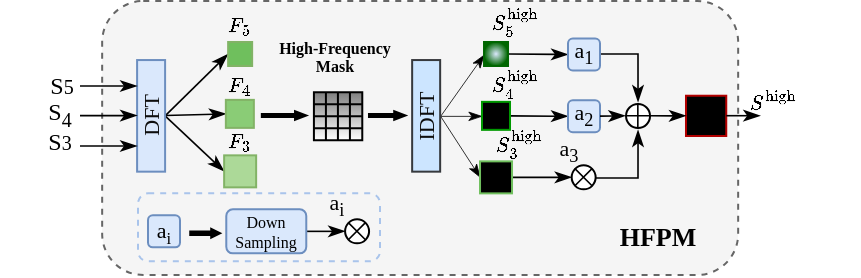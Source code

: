 <mxfile version="26.0.16">
  <diagram name="第 1 页" id="zfJffEkudMMNJTo0xPQi">
    <mxGraphModel dx="424" dy="280" grid="1" gridSize="10" guides="1" tooltips="1" connect="1" arrows="1" fold="1" page="1" pageScale="1" pageWidth="827" pageHeight="1169" math="1" shadow="0">
      <root>
        <mxCell id="0" />
        <mxCell id="1" parent="0" />
        <mxCell id="TtvNfw4dSMdTk0U6D3_O-1" value="" style="rounded=1;whiteSpace=wrap;html=1;dashed=1;fontFamily=Times New Roman;fillColor=#f5f5f5;strokeColor=#666666;fontColor=#333333;" parent="1" vertex="1">
          <mxGeometry x="372.08" y="90.5" width="318" height="137" as="geometry" />
        </mxCell>
        <mxCell id="TtvNfw4dSMdTk0U6D3_O-51" value="$$F_5$$" style="text;html=1;align=center;verticalAlign=middle;whiteSpace=wrap;rounded=0;fontFamily=Times New Roman;fontSize=10;" parent="1" vertex="1">
          <mxGeometry x="422" y="99" width="38.14" height="8" as="geometry" />
        </mxCell>
        <mxCell id="TtvNfw4dSMdTk0U6D3_O-52" value="$$F_4$$" style="text;html=1;align=center;verticalAlign=middle;whiteSpace=wrap;rounded=0;fontFamily=Times New Roman;fontSize=10;" parent="1" vertex="1">
          <mxGeometry x="416" y="124" width="50.14" height="18" as="geometry" />
        </mxCell>
        <mxCell id="TtvNfw4dSMdTk0U6D3_O-53" value="$$F_3$$" style="text;html=1;align=center;verticalAlign=middle;whiteSpace=wrap;rounded=0;fontFamily=Times New Roman;fontSize=10;" parent="1" vertex="1">
          <mxGeometry x="421.14" y="156" width="39.86" height="10" as="geometry" />
        </mxCell>
        <mxCell id="TtvNfw4dSMdTk0U6D3_O-58" style="edgeStyle=none;shape=connector;rounded=0;orthogonalLoop=1;jettySize=auto;html=1;entryX=0;entryY=0.5;entryDx=0;entryDy=0;strokeColor=default;strokeWidth=0.8;align=center;verticalAlign=middle;fontFamily=Times New Roman;fontSize=11;fontColor=default;labelBackgroundColor=default;endArrow=classicThin;endFill=1;exitX=1;exitY=0.5;exitDx=0;exitDy=0;" parent="1" source="TtvNfw4dSMdTk0U6D3_O-2" target="TtvNfw4dSMdTk0U6D3_O-54" edge="1">
          <mxGeometry relative="1" as="geometry" />
        </mxCell>
        <mxCell id="TtvNfw4dSMdTk0U6D3_O-59" style="edgeStyle=none;shape=connector;rounded=0;orthogonalLoop=1;jettySize=auto;html=1;entryX=0;entryY=0.5;entryDx=0;entryDy=0;strokeColor=default;strokeWidth=0.8;align=center;verticalAlign=middle;fontFamily=Times New Roman;fontSize=11;fontColor=default;labelBackgroundColor=default;endArrow=classicThin;endFill=1;" parent="1" source="TtvNfw4dSMdTk0U6D3_O-2" target="TtvNfw4dSMdTk0U6D3_O-55" edge="1">
          <mxGeometry relative="1" as="geometry" />
        </mxCell>
        <mxCell id="TtvNfw4dSMdTk0U6D3_O-60" style="edgeStyle=none;shape=connector;rounded=0;orthogonalLoop=1;jettySize=auto;html=1;entryX=0;entryY=0.5;entryDx=0;entryDy=0;strokeColor=default;strokeWidth=0.8;align=center;verticalAlign=middle;fontFamily=Times New Roman;fontSize=11;fontColor=default;labelBackgroundColor=default;endArrow=classicThin;endFill=1;exitX=1;exitY=0.5;exitDx=0;exitDy=0;" parent="1" source="TtvNfw4dSMdTk0U6D3_O-2" target="TtvNfw4dSMdTk0U6D3_O-56" edge="1">
          <mxGeometry relative="1" as="geometry" />
        </mxCell>
        <mxCell id="TtvNfw4dSMdTk0U6D3_O-2" value="&lt;p class=&quot;p1&quot; style=&quot;margin: 0px; font-variant-numeric: normal; font-variant-east-asian: normal; font-variant-alternates: normal; font-size-adjust: none; font-kerning: auto; font-optical-sizing: auto; font-feature-settings: normal; font-variation-settings: normal; font-variant-position: normal; font-variant-emoji: normal; font-stretch: normal; line-height: normal; color: rgb(14, 14, 14); text-align: start;&quot;&gt;&lt;font style=&quot;font-size: 11px;&quot;&gt;DFT&lt;/font&gt;&lt;/p&gt;" style="rounded=0;whiteSpace=wrap;html=1;horizontal=0;fillColor=#dae8fc;strokeColor=#6c8ebf;fontFamily=Times New Roman;align=center;verticalAlign=middle;fontSize=12;fontColor=default;" parent="1" vertex="1">
          <mxGeometry x="389.55" y="120.03" width="14" height="55.8" as="geometry" />
        </mxCell>
        <mxCell id="TtvNfw4dSMdTk0U6D3_O-5" value="" style="shape=table;startSize=0;container=1;collapsible=0;childLayout=tableLayout;fontSize=16;gradientColor=#808080;gradientDirection=north;fontFamily=Times New Roman;" parent="1" vertex="1">
          <mxGeometry x="477.96" y="136.17" width="24.18" height="23.99" as="geometry" />
        </mxCell>
        <mxCell id="TtvNfw4dSMdTk0U6D3_O-6" style="shape=tableRow;horizontal=0;startSize=0;swimlaneHead=0;swimlaneBody=0;strokeColor=inherit;top=0;left=0;bottom=0;right=0;collapsible=0;dropTarget=0;fillColor=none;points=[[0,0.5],[1,0.5]];portConstraint=eastwest;fontSize=16;fontFamily=Times New Roman;" parent="TtvNfw4dSMdTk0U6D3_O-5" vertex="1">
          <mxGeometry width="24.18" height="6" as="geometry" />
        </mxCell>
        <mxCell id="TtvNfw4dSMdTk0U6D3_O-7" style="shape=partialRectangle;html=1;whiteSpace=wrap;connectable=0;strokeColor=inherit;overflow=hidden;fillColor=none;top=0;left=0;bottom=0;right=0;pointerEvents=1;fontSize=16;fontFamily=Times New Roman;" parent="TtvNfw4dSMdTk0U6D3_O-6" vertex="1">
          <mxGeometry width="6" height="6" as="geometry">
            <mxRectangle width="6" height="6" as="alternateBounds" />
          </mxGeometry>
        </mxCell>
        <mxCell id="TtvNfw4dSMdTk0U6D3_O-8" style="shape=partialRectangle;html=1;whiteSpace=wrap;connectable=0;strokeColor=inherit;overflow=hidden;fillColor=none;top=0;left=0;bottom=0;right=0;pointerEvents=1;fontSize=16;fontFamily=Times New Roman;" parent="TtvNfw4dSMdTk0U6D3_O-6" vertex="1">
          <mxGeometry x="6" width="6" height="6" as="geometry">
            <mxRectangle width="6" height="6" as="alternateBounds" />
          </mxGeometry>
        </mxCell>
        <mxCell id="TtvNfw4dSMdTk0U6D3_O-9" style="shape=partialRectangle;html=1;whiteSpace=wrap;connectable=0;strokeColor=inherit;overflow=hidden;fillColor=none;top=0;left=0;bottom=0;right=0;pointerEvents=1;fontSize=16;fontFamily=Times New Roman;" parent="TtvNfw4dSMdTk0U6D3_O-6" vertex="1">
          <mxGeometry x="12" width="6" height="6" as="geometry">
            <mxRectangle width="6" height="6" as="alternateBounds" />
          </mxGeometry>
        </mxCell>
        <mxCell id="TtvNfw4dSMdTk0U6D3_O-10" style="shape=partialRectangle;html=1;whiteSpace=wrap;connectable=0;strokeColor=inherit;overflow=hidden;fillColor=none;top=0;left=0;bottom=0;right=0;pointerEvents=1;fontSize=16;fontFamily=Times New Roman;" parent="TtvNfw4dSMdTk0U6D3_O-6" vertex="1">
          <mxGeometry x="18" width="6" height="6" as="geometry">
            <mxRectangle width="6" height="6" as="alternateBounds" />
          </mxGeometry>
        </mxCell>
        <mxCell id="TtvNfw4dSMdTk0U6D3_O-11" value="" style="shape=tableRow;horizontal=0;startSize=0;swimlaneHead=0;swimlaneBody=0;strokeColor=inherit;top=0;left=0;bottom=0;right=0;collapsible=0;dropTarget=0;fillColor=none;points=[[0,0.5],[1,0.5]];portConstraint=eastwest;fontSize=16;fontFamily=Times New Roman;" parent="TtvNfw4dSMdTk0U6D3_O-5" vertex="1">
          <mxGeometry y="6" width="24.18" height="6" as="geometry" />
        </mxCell>
        <mxCell id="TtvNfw4dSMdTk0U6D3_O-12" value="" style="shape=partialRectangle;html=1;whiteSpace=wrap;connectable=0;strokeColor=inherit;overflow=hidden;fillColor=none;top=0;left=0;bottom=0;right=0;pointerEvents=1;fontSize=16;fontFamily=Times New Roman;" parent="TtvNfw4dSMdTk0U6D3_O-11" vertex="1">
          <mxGeometry width="6" height="6" as="geometry">
            <mxRectangle width="6" height="6" as="alternateBounds" />
          </mxGeometry>
        </mxCell>
        <mxCell id="TtvNfw4dSMdTk0U6D3_O-13" value="" style="shape=partialRectangle;html=1;whiteSpace=wrap;connectable=0;strokeColor=inherit;overflow=hidden;fillColor=none;top=0;left=0;bottom=0;right=0;pointerEvents=1;fontSize=16;fontFamily=Times New Roman;" parent="TtvNfw4dSMdTk0U6D3_O-11" vertex="1">
          <mxGeometry x="6" width="6" height="6" as="geometry">
            <mxRectangle width="6" height="6" as="alternateBounds" />
          </mxGeometry>
        </mxCell>
        <mxCell id="TtvNfw4dSMdTk0U6D3_O-14" value="" style="shape=partialRectangle;html=1;whiteSpace=wrap;connectable=0;strokeColor=inherit;overflow=hidden;fillColor=none;top=0;left=0;bottom=0;right=0;pointerEvents=1;fontSize=16;fontFamily=Times New Roman;" parent="TtvNfw4dSMdTk0U6D3_O-11" vertex="1">
          <mxGeometry x="12" width="6" height="6" as="geometry">
            <mxRectangle width="6" height="6" as="alternateBounds" />
          </mxGeometry>
        </mxCell>
        <mxCell id="TtvNfw4dSMdTk0U6D3_O-15" style="shape=partialRectangle;html=1;whiteSpace=wrap;connectable=0;strokeColor=inherit;overflow=hidden;fillColor=none;top=0;left=0;bottom=0;right=0;pointerEvents=1;fontSize=16;fontFamily=Times New Roman;" parent="TtvNfw4dSMdTk0U6D3_O-11" vertex="1">
          <mxGeometry x="18" width="6" height="6" as="geometry">
            <mxRectangle width="6" height="6" as="alternateBounds" />
          </mxGeometry>
        </mxCell>
        <mxCell id="TtvNfw4dSMdTk0U6D3_O-16" value="" style="shape=tableRow;horizontal=0;startSize=0;swimlaneHead=0;swimlaneBody=0;strokeColor=inherit;top=0;left=0;bottom=0;right=0;collapsible=0;dropTarget=0;fillColor=none;points=[[0,0.5],[1,0.5]];portConstraint=eastwest;fontSize=16;fontFamily=Times New Roman;" parent="TtvNfw4dSMdTk0U6D3_O-5" vertex="1">
          <mxGeometry y="12" width="24.18" height="6" as="geometry" />
        </mxCell>
        <mxCell id="TtvNfw4dSMdTk0U6D3_O-17" value="" style="shape=partialRectangle;html=1;whiteSpace=wrap;connectable=0;strokeColor=inherit;overflow=hidden;fillColor=none;top=0;left=0;bottom=0;right=0;pointerEvents=1;fontSize=16;fontFamily=Times New Roman;" parent="TtvNfw4dSMdTk0U6D3_O-16" vertex="1">
          <mxGeometry width="6" height="6" as="geometry">
            <mxRectangle width="6" height="6" as="alternateBounds" />
          </mxGeometry>
        </mxCell>
        <mxCell id="TtvNfw4dSMdTk0U6D3_O-18" value="" style="shape=partialRectangle;html=1;whiteSpace=wrap;connectable=0;strokeColor=inherit;overflow=hidden;fillColor=none;top=0;left=0;bottom=0;right=0;pointerEvents=1;fontSize=16;fontFamily=Times New Roman;" parent="TtvNfw4dSMdTk0U6D3_O-16" vertex="1">
          <mxGeometry x="6" width="6" height="6" as="geometry">
            <mxRectangle width="6" height="6" as="alternateBounds" />
          </mxGeometry>
        </mxCell>
        <mxCell id="TtvNfw4dSMdTk0U6D3_O-19" value="&lt;span style=&quot;color: rgba(0, 0, 0, 0); font-size: 0px; text-align: start; text-wrap-mode: nowrap;&quot;&gt;%3CmxGraphModel%3E%3Croot%3E%3CmxCell%20id%3D%220%22%2F%3E%3CmxCell%20id%3D%221%22%20parent%3D%220%22%2F%3E%3CmxCell%20id%3D%222%22%20value%3D%22%22%20style%3D%22shape%3Dtable%3BstartSize%3D0%3Bcontainer%3D1%3Bcollapsible%3D0%3BchildLayout%3DtableLayout%3BfontSize%3D16%3BgradientColor%3D%23808080%3BgradientDirection%3Dnorth%3B%22%20vertex%3D%221%22%20parent%3D%221%22%3E%3CmxGeometry%20x%3D%22458%22%20y%3D%22158%22%20width%3D%2230%22%20height%3D%2228%22%20as%3D%22geometry%22%2F%3E%3C%2FmxCell%3E%3CmxCell%20id%3D%223%22%20style%3D%22shape%3DtableRow%3Bhorizontal%3D0%3BstartSize%3D0%3BswimlaneHead%3D0%3BswimlaneBody%3D0%3BstrokeColor%3Dinherit%3Btop%3D0%3Bleft%3D0%3Bbottom%3D0%3Bright%3D0%3Bcollapsible%3D0%3BdropTarget%3D0%3BfillColor%3Dnone%3Bpoints%3D%5B%5B0%2C0.5%5D%2C%5B1%2C0.5%5D%5D%3BportConstraint%3Deastwest%3BfontSize%3D16%3B%22%20vertex%3D%221%22%20parent%3D%222%22%3E%3CmxGeometry%20width%3D%2230%22%20height%3D%227%22%20as%3D%22geometry%22%2F%3E%3C%2FmxCell%3E%3CmxCell%20id%3D%224%22%20style%3D%22shape%3DpartialRectangle%3Bhtml%3D1%3BwhiteSpace%3Dwrap%3Bconnectable%3D0%3BstrokeColor%3Dinherit%3Boverflow%3Dhidden%3BfillColor%3Dnone%3Btop%3D0%3Bleft%3D0%3Bbottom%3D0%3Bright%3D0%3BpointerEvents%3D1%3BfontSize%3D16%3B%22%20vertex%3D%221%22%20parent%3D%223%22%3E%3CmxGeometry%20width%3D%228%22%20height%3D%227%22%20as%3D%22geometry%22%3E%3CmxRectangle%20width%3D%228%22%20height%3D%227%22%20as%3D%22alternateBounds%22%2F%3E%3C%2FmxGeometry%3E%3C%2FmxCell%3E%3CmxCell%20id%3D%225%22%20style%3D%22shape%3DpartialRectangle%3Bhtml%3D1%3BwhiteSpace%3Dwrap%3Bconnectable%3D0%3BstrokeColor%3Dinherit%3Boverflow%3Dhidden%3BfillColor%3Dnone%3Btop%3D0%3Bleft%3D0%3Bbottom%3D0%3Bright%3D0%3BpointerEvents%3D1%3BfontSize%3D16%3B%22%20vertex%3D%221%22%20parent%3D%223%22%3E%3CmxGeometry%20x%3D%228%22%20width%3D%227%22%20height%3D%227%22%20as%3D%22geometry%22%3E%3CmxRectangle%20width%3D%227%22%20height%3D%227%22%20as%3D%22alternateBounds%22%2F%3E%3C%2FmxGeometry%3E%3C%2FmxCell%3E%3CmxCell%20id%3D%226%22%20style%3D%22shape%3DpartialRectangle%3Bhtml%3D1%3BwhiteSpace%3Dwrap%3Bconnectable%3D0%3BstrokeColor%3Dinherit%3Boverflow%3Dhidden%3BfillColor%3Dnone%3Btop%3D0%3Bleft%3D0%3Bbottom%3D0%3Bright%3D0%3BpointerEvents%3D1%3BfontSize%3D16%3B%22%20vertex%3D%221%22%20parent%3D%223%22%3E%3CmxGeometry%20x%3D%2215%22%20width%3D%228%22%20height%3D%227%22%20as%3D%22geometry%22%3E%3CmxRectangle%20width%3D%228%22%20height%3D%227%22%20as%3D%22alternateBounds%22%2F%3E%3C%2FmxGeometry%3E%3C%2FmxCell%3E%3CmxCell%20id%3D%227%22%20style%3D%22shape%3DpartialRectangle%3Bhtml%3D1%3BwhiteSpace%3Dwrap%3Bconnectable%3D0%3BstrokeColor%3Dinherit%3Boverflow%3Dhidden%3BfillColor%3Dnone%3Btop%3D0%3Bleft%3D0%3Bbottom%3D0%3Bright%3D0%3BpointerEvents%3D1%3BfontSize%3D16%3B%22%20vertex%3D%221%22%20parent%3D%223%22%3E%3CmxGeometry%20x%3D%2223%22%20width%3D%227%22%20height%3D%227%22%20as%3D%22geometry%22%3E%3CmxRectangle%20width%3D%227%22%20height%3D%227%22%20as%3D%22alternateBounds%22%2F%3E%3C%2FmxGeometry%3E%3C%2FmxCell%3E%3CmxCell%20id%3D%228%22%20value%3D%22%22%20style%3D%22shape%3DtableRow%3Bhorizontal%3D0%3BstartSize%3D0%3BswimlaneHead%3D0%3BswimlaneBody%3D0%3BstrokeColor%3Dinherit%3Btop%3D0%3Bleft%3D0%3Bbottom%3D0%3Bright%3D0%3Bcollapsible%3D0%3BdropTarget%3D0%3BfillColor%3Dnone%3Bpoints%3D%5B%5B0%2C0.5%5D%2C%5B1%2C0.5%5D%5D%3BportConstraint%3Deastwest%3BfontSize%3D16%3B%22%20vertex%3D%221%22%20parent%3D%222%22%3E%3CmxGeometry%20y%3D%227%22%20width%3D%2230%22%20height%3D%227%22%20as%3D%22geometry%22%2F%3E%3C%2FmxCell%3E%3CmxCell%20id%3D%229%22%20value%3D%22%22%20style%3D%22shape%3DpartialRectangle%3Bhtml%3D1%3BwhiteSpace%3Dwrap%3Bconnectable%3D0%3BstrokeColor%3Dinherit%3Boverflow%3Dhidden%3BfillColor%3Dnone%3Btop%3D0%3Bleft%3D0%3Bbottom%3D0%3Bright%3D0%3BpointerEvents%3D1%3BfontSize%3D16%3B%22%20vertex%3D%221%22%20parent%3D%228%22%3E%3CmxGeometry%20width%3D%228%22%20height%3D%227%22%20as%3D%22geometry%22%3E%3CmxRectangle%20width%3D%228%22%20height%3D%227%22%20as%3D%22alternateBounds%22%2F%3E%3C%2FmxGeometry%3E%3C%2FmxCell%3E%3CmxCell%20id%3D%2210%22%20value%3D%22%22%20style%3D%22shape%3DpartialRectangle%3Bhtml%3D1%3BwhiteSpace%3Dwrap%3Bconnectable%3D0%3BstrokeColor%3Dinherit%3Boverflow%3Dhidden%3BfillColor%3Dnone%3Btop%3D0%3Bleft%3D0%3Bbottom%3D0%3Bright%3D0%3BpointerEvents%3D1%3BfontSize%3D16%3B%22%20vertex%3D%221%22%20parent%3D%228%22%3E%3CmxGeometry%20x%3D%228%22%20width%3D%227%22%20height%3D%227%22%20as%3D%22geometry%22%3E%3CmxRectangle%20width%3D%227%22%20height%3D%227%22%20as%3D%22alternateBounds%22%2F%3E%3C%2FmxGeometry%3E%3C%2FmxCell%3E%3CmxCell%20id%3D%2211%22%20value%3D%22%22%20style%3D%22shape%3DpartialRectangle%3Bhtml%3D1%3BwhiteSpace%3Dwrap%3Bconnectable%3D0%3BstrokeColor%3Dinherit%3Boverflow%3Dhidden%3BfillColor%3Dnone%3Btop%3D0%3Bleft%3D0%3Bbottom%3D0%3Bright%3D0%3BpointerEvents%3D1%3BfontSize%3D16%3B%22%20vertex%3D%221%22%20parent%3D%228%22%3E%3CmxGeometry%20x%3D%2215%22%20width%3D%228%22%20height%3D%227%22%20as%3D%22geometry%22%3E%3CmxRectangle%20width%3D%228%22%20height%3D%227%22%20as%3D%22alternateBounds%22%2F%3E%3C%2FmxGeometry%3E%3C%2FmxCell%3E%3CmxCell%20id%3D%2212%22%20style%3D%22shape%3DpartialRectangle%3Bhtml%3D1%3BwhiteSpace%3Dwrap%3Bconnectable%3D0%3BstrokeColor%3Dinherit%3Boverflow%3Dhidden%3BfillColor%3Dnone%3Btop%3D0%3Bleft%3D0%3Bbottom%3D0%3Bright%3D0%3BpointerEvents%3D1%3BfontSize%3D16%3B%22%20vertex%3D%221%22%20parent%3D%228%22%3E%3CmxGeometry%20x%3D%2223%22%20width%3D%227%22%20height%3D%227%22%20as%3D%22geometry%22%3E%3CmxRectangle%20width%3D%227%22%20height%3D%227%22%20as%3D%22alternateBounds%22%2F%3E%3C%2FmxGeometry%3E%3C%2FmxCell%3E%3CmxCell%20id%3D%2213%22%20value%3D%22%22%20style%3D%22shape%3DtableRow%3Bhorizontal%3D0%3BstartSize%3D0%3BswimlaneHead%3D0%3BswimlaneBody%3D0%3BstrokeColor%3Dinherit%3Btop%3D0%3Bleft%3D0%3Bbottom%3D0%3Bright%3D0%3Bcollapsible%3D0%3BdropTarget%3D0%3BfillColor%3Dnone%3Bpoints%3D%5B%5B0%2C0.5%5D%2C%5B1%2C0.5%5D%5D%3BportConstraint%3Deastwest%3BfontSize%3D16%3B%22%20vertex%3D%221%22%20parent%3D%222%22%3E%3CmxGeometry%20y%3D%2214%22%20width%3D%2230%22%20height%3D%227%22%20as%3D%22geometry%22%2F%3E%3C%2FmxCell%3E%3CmxCell%20id%3D%2214%22%20value%3D%22%22%20style%3D%22shape%3DpartialRectangle%3Bhtml%3D1%3BwhiteSpace%3Dwrap%3Bconnectable%3D0%3BstrokeColor%3Dinherit%3Boverflow%3Dhidden%3BfillColor%3Dnone%3Btop%3D0%3Bleft%3D0%3Bbottom%3D0%3Bright%3D0%3BpointerEvents%3D1%3BfontSize%3D16%3B%22%20vertex%3D%221%22%20parent%3D%2213%22%3E%3CmxGeometry%20width%3D%228%22%20height%3D%227%22%20as%3D%22geometry%22%3E%3CmxRectangle%20width%3D%228%22%20height%3D%227%22%20as%3D%22alternateBounds%22%2F%3E%3C%2FmxGeometry%3E%3C%2FmxCell%3E%3CmxCell%20id%3D%2215%22%20value%3D%22%22%20style%3D%22shape%3DpartialRectangle%3Bhtml%3D1%3BwhiteSpace%3Dwrap%3Bconnectable%3D0%3BstrokeColor%3Dinherit%3Boverflow%3Dhidden%3BfillColor%3Dnone%3Btop%3D0%3Bleft%3D0%3Bbottom%3D0%3Bright%3D0%3BpointerEvents%3D1%3BfontSize%3D16%3B%22%20vertex%3D%221%22%20parent%3D%2213%22%3E%3CmxGeometry%20x%3D%228%22%20width%3D%227%22%20height%3D%227%22%20as%3D%22geometry%22%3E%3CmxRectangle%20width%3D%227%22%20height%3D%227%22%20as%3D%22alternateBounds%22%2F%3E%3C%2FmxGeometry%3E%3C%2FmxCell%3E%3CmxCell%20id%3D%2216%22%20value%3D%22%22%20style%3D%22shape%3DpartialRectangle%3Bhtml%3D1%3BwhiteSpace%3Dwrap%3Bconnectable%3D0%3BstrokeColor%3Dinherit%3Boverflow%3Dhidden%3BfillColor%3Dnone%3Btop%3D0%3Bleft%3D0%3Bbottom%3D0%3Bright%3D0%3BpointerEvents%3D1%3BfontSize%3D16%3B%22%20vertex%3D%221%22%20parent%3D%2213%22%3E%3CmxGeometry%20x%3D%2215%22%20width%3D%228%22%20height%3D%227%22%20as%3D%22geometry%22%3E%3CmxRectangle%20width%3D%228%22%20height%3D%227%22%20as%3D%22alternateBounds%22%2F%3E%3C%2FmxGeometry%3E%3C%2FmxCell%3E%3CmxCell%20id%3D%2217%22%20style%3D%22shape%3DpartialRectangle%3Bhtml%3D1%3BwhiteSpace%3Dwrap%3Bconnectable%3D0%3BstrokeColor%3Dinherit%3Boverflow%3Dhidden%3BfillColor%3Dnone%3Btop%3D0%3Bleft%3D0%3Bbottom%3D0%3Bright%3D0%3BpointerEvents%3D1%3BfontSize%3D16%3B%22%20vertex%3D%221%22%20parent%3D%2213%22%3E%3CmxGeometry%20x%3D%2223%22%20width%3D%227%22%20height%3D%227%22%20as%3D%22geometry%22%3E%3CmxRectangle%20width%3D%227%22%20height%3D%227%22%20as%3D%22alternateBounds%22%2F%3E%3C%2FmxGeometry%3E%3C%2FmxCell%3E%3CmxCell%20id%3D%2218%22%20value%3D%22%22%20style%3D%22shape%3DtableRow%3Bhorizontal%3D0%3BstartSize%3D0%3BswimlaneHead%3D0%3BswimlaneBody%3D0%3BstrokeColor%3Dinherit%3Btop%3D0%3Bleft%3D0%3Bbottom%3D0%3Bright%3D0%3Bcollapsible%3D0%3BdropTarget%3D0%3BfillColor%3Dnone%3Bpoints%3D%5B%5B0%2C0.5%5D%2C%5B1%2C0.5%5D%5D%3BportConstraint%3Deastwest%3BfontSize%3D16%3B%22%20vertex%3D%221%22%20parent%3D%222%22%3E%3CmxGeometry%20y%3D%2221%22%20width%3D%2230%22%20height%3D%227%22%20as%3D%22geometry%22%2F%3E%3C%2FmxCell%3E%3CmxCell%20id%3D%2219%22%20value%3D%22%22%20style%3D%22shape%3DpartialRectangle%3Bhtml%3D1%3BwhiteSpace%3Dwrap%3Bconnectable%3D0%3BstrokeColor%3Dinherit%3Boverflow%3Dhidden%3BfillColor%3Dnone%3Btop%3D0%3Bleft%3D0%3Bbottom%3D0%3Bright%3D0%3BpointerEvents%3D1%3BfontSize%3D16%3B%22%20vertex%3D%221%22%20parent%3D%2218%22%3E%3CmxGeometry%20width%3D%228%22%20height%3D%227%22%20as%3D%22geometry%22%3E%3CmxRectangle%20width%3D%228%22%20height%3D%227%22%20as%3D%22alternateBounds%22%2F%3E%3C%2FmxGeometry%3E%3C%2FmxCell%3E%3CmxCell%20id%3D%2220%22%20value%3D%22%22%20style%3D%22shape%3DpartialRectangle%3Bhtml%3D1%3BwhiteSpace%3Dwrap%3Bconnectable%3D0%3BstrokeColor%3Dinherit%3Boverflow%3Dhidden%3BfillColor%3Dnone%3Btop%3D0%3Bleft%3D0%3Bbottom%3D0%3Bright%3D0%3BpointerEvents%3D1%3BfontSize%3D16%3B%22%20vertex%3D%221%22%20parent%3D%2218%22%3E%3CmxGeometry%20x%3D%228%22%20width%3D%227%22%20height%3D%227%22%20as%3D%22geometry%22%3E%3CmxRectangle%20width%3D%227%22%20height%3D%227%22%20as%3D%22alternateBounds%22%2F%3E%3C%2FmxGeometry%3E%3C%2FmxCell%3E%3CmxCell%20id%3D%2221%22%20value%3D%22%22%20style%3D%22shape%3DpartialRectangle%3Bhtml%3D1%3BwhiteSpace%3Dwrap%3Bconnectable%3D0%3BstrokeColor%3Dinherit%3Boverflow%3Dhidden%3BfillColor%3Dnone%3Btop%3D0%3Bleft%3D0%3Bbottom%3D0%3Bright%3D0%3BpointerEvents%3D1%3BfontSize%3D16%3B%22%20vertex%3D%221%22%20parent%3D%2218%22%3E%3CmxGeometry%20x%3D%2215%22%20width%3D%228%22%20height%3D%227%22%20as%3D%22geometry%22%3E%3CmxRectangle%20width%3D%228%22%20height%3D%227%22%20as%3D%22alternateBounds%22%2F%3E%3C%2FmxGeometry%3E%3C%2FmxCell%3E%3CmxCell%20id%3D%2222%22%20style%3D%22shape%3DpartialRectangle%3Bhtml%3D1%3BwhiteSpace%3Dwrap%3Bconnectable%3D0%3BstrokeColor%3Dinherit%3Boverflow%3Dhidden%3BfillColor%3Dnone%3Btop%3D0%3Bleft%3D0%3Bbottom%3D0%3Bright%3D0%3BpointerEvents%3D1%3BfontSize%3D16%3B%22%20vertex%3D%221%22%20parent%3D%2218%22%3E%3CmxGeometry%20x%3D%2223%22%20width%3D%227%22%20height%3D%227%22%20as%3D%22geometry%22%3E%3CmxRectangle%20width%3D%227%22%20height%3D%227%22%20as%3D%22alternateBounds%22%2F%3E%3C%2FmxGeometry%3E%3C%2FmxCell%3E%3C%2Froot%3E%3C%2FmxGraphModel%3E&lt;/span&gt;" style="shape=partialRectangle;html=1;whiteSpace=wrap;connectable=0;strokeColor=inherit;overflow=hidden;fillColor=none;top=0;left=0;bottom=0;right=0;pointerEvents=1;fontSize=16;fontFamily=Times New Roman;" parent="TtvNfw4dSMdTk0U6D3_O-16" vertex="1">
          <mxGeometry x="12" width="6" height="6" as="geometry">
            <mxRectangle width="6" height="6" as="alternateBounds" />
          </mxGeometry>
        </mxCell>
        <mxCell id="TtvNfw4dSMdTk0U6D3_O-20" style="shape=partialRectangle;html=1;whiteSpace=wrap;connectable=0;strokeColor=inherit;overflow=hidden;fillColor=none;top=0;left=0;bottom=0;right=0;pointerEvents=1;fontSize=16;fontFamily=Times New Roman;" parent="TtvNfw4dSMdTk0U6D3_O-16" vertex="1">
          <mxGeometry x="18" width="6" height="6" as="geometry">
            <mxRectangle width="6" height="6" as="alternateBounds" />
          </mxGeometry>
        </mxCell>
        <mxCell id="TtvNfw4dSMdTk0U6D3_O-21" value="" style="shape=tableRow;horizontal=0;startSize=0;swimlaneHead=0;swimlaneBody=0;strokeColor=inherit;top=0;left=0;bottom=0;right=0;collapsible=0;dropTarget=0;fillColor=none;points=[[0,0.5],[1,0.5]];portConstraint=eastwest;fontSize=16;fontFamily=Times New Roman;" parent="TtvNfw4dSMdTk0U6D3_O-5" vertex="1">
          <mxGeometry y="18" width="24.18" height="6" as="geometry" />
        </mxCell>
        <mxCell id="TtvNfw4dSMdTk0U6D3_O-22" value="" style="shape=partialRectangle;html=1;whiteSpace=wrap;connectable=0;strokeColor=inherit;overflow=hidden;fillColor=none;top=0;left=0;bottom=0;right=0;pointerEvents=1;fontSize=16;fontFamily=Times New Roman;" parent="TtvNfw4dSMdTk0U6D3_O-21" vertex="1">
          <mxGeometry width="6" height="6" as="geometry">
            <mxRectangle width="6" height="6" as="alternateBounds" />
          </mxGeometry>
        </mxCell>
        <mxCell id="TtvNfw4dSMdTk0U6D3_O-23" value="" style="shape=partialRectangle;html=1;whiteSpace=wrap;connectable=0;strokeColor=inherit;overflow=hidden;fillColor=none;top=0;left=0;bottom=0;right=0;pointerEvents=1;fontSize=16;fontFamily=Times New Roman;" parent="TtvNfw4dSMdTk0U6D3_O-21" vertex="1">
          <mxGeometry x="6" width="6" height="6" as="geometry">
            <mxRectangle width="6" height="6" as="alternateBounds" />
          </mxGeometry>
        </mxCell>
        <mxCell id="TtvNfw4dSMdTk0U6D3_O-24" value="" style="shape=partialRectangle;html=1;whiteSpace=wrap;connectable=0;strokeColor=inherit;overflow=hidden;fillColor=none;top=0;left=0;bottom=0;right=0;pointerEvents=1;fontSize=16;fontFamily=Times New Roman;" parent="TtvNfw4dSMdTk0U6D3_O-21" vertex="1">
          <mxGeometry x="12" width="6" height="6" as="geometry">
            <mxRectangle width="6" height="6" as="alternateBounds" />
          </mxGeometry>
        </mxCell>
        <mxCell id="TtvNfw4dSMdTk0U6D3_O-25" style="shape=partialRectangle;html=1;whiteSpace=wrap;connectable=0;strokeColor=inherit;overflow=hidden;fillColor=none;top=0;left=0;bottom=0;right=0;pointerEvents=1;fontSize=16;fontFamily=Times New Roman;" parent="TtvNfw4dSMdTk0U6D3_O-21" vertex="1">
          <mxGeometry x="18" width="6" height="6" as="geometry">
            <mxRectangle width="6" height="6" as="alternateBounds" />
          </mxGeometry>
        </mxCell>
        <mxCell id="TtvNfw4dSMdTk0U6D3_O-74" style="edgeStyle=none;shape=connector;rounded=0;orthogonalLoop=1;jettySize=auto;html=1;strokeColor=default;strokeWidth=0.8;align=center;verticalAlign=middle;fontFamily=Times New Roman;fontSize=11;fontColor=default;labelBackgroundColor=default;endArrow=classicThin;endFill=1;entryX=0;entryY=0.5;entryDx=0;entryDy=0;exitX=1;exitY=0.5;exitDx=0;exitDy=0;" parent="1" target="TtvNfw4dSMdTk0U6D3_O-83" edge="1" source="bDq_X_oWpaIkDGlJj7i1-60">
          <mxGeometry relative="1" as="geometry">
            <mxPoint x="590.428" y="110.107" as="sourcePoint" />
            <mxPoint x="616" y="110" as="targetPoint" />
          </mxGeometry>
        </mxCell>
        <mxCell id="TtvNfw4dSMdTk0U6D3_O-75" style="edgeStyle=none;shape=connector;rounded=0;orthogonalLoop=1;jettySize=auto;html=1;entryX=0;entryY=0.5;entryDx=0;entryDy=0;strokeColor=default;strokeWidth=0.8;align=center;verticalAlign=middle;fontFamily=Times New Roman;fontSize=11;fontColor=default;labelBackgroundColor=default;endArrow=classicThin;endFill=1;exitX=1;exitY=0.5;exitDx=0;exitDy=0;" parent="1" target="TtvNfw4dSMdTk0U6D3_O-84" edge="1" source="bDq_X_oWpaIkDGlJj7i1-59">
          <mxGeometry relative="1" as="geometry">
            <mxPoint x="589.358" y="147.404" as="sourcePoint" />
            <mxPoint x="616.78" y="148.976" as="targetPoint" />
          </mxGeometry>
        </mxCell>
        <mxCell id="TtvNfw4dSMdTk0U6D3_O-96" style="edgeStyle=none;shape=connector;rounded=0;orthogonalLoop=1;jettySize=auto;html=1;entryX=0;entryY=1;entryDx=0;entryDy=0;strokeColor=default;strokeWidth=0.8;align=center;verticalAlign=middle;fontFamily=Times New Roman;fontSize=11;fontColor=default;labelBackgroundColor=default;endArrow=classicThin;endFill=1;exitX=1;exitY=0.5;exitDx=0;exitDy=0;" parent="1" source="bDq_X_oWpaIkDGlJj7i1-58" target="TtvNfw4dSMdTk0U6D3_O-93" edge="1">
          <mxGeometry relative="1" as="geometry">
            <mxPoint x="589.428" y="186.01" as="sourcePoint" />
          </mxGeometry>
        </mxCell>
        <mxCell id="TtvNfw4dSMdTk0U6D3_O-37" value="" style="whiteSpace=wrap;html=1;aspect=fixed;fontStyle=1;fillColor=#e51400;strokeColor=#B20000;fontColor=#ffffff;gradientColor=light-dark(#c98d8d, #ededed);fontFamily=Times New Roman;" parent="1" vertex="1">
          <mxGeometry x="663.997" y="137.866" width="20.131" height="20.131" as="geometry" />
        </mxCell>
        <mxCell id="bDq_X_oWpaIkDGlJj7i1-63" style="edgeStyle=none;shape=connector;rounded=0;orthogonalLoop=1;jettySize=auto;html=1;entryX=0;entryY=0.5;entryDx=0;entryDy=0;strokeColor=default;strokeWidth=0.4;align=center;verticalAlign=middle;fontFamily=Times New Roman;fontSize=11;fontColor=default;labelBackgroundColor=default;endArrow=classicThin;endFill=1;" edge="1" parent="1" source="TtvNfw4dSMdTk0U6D3_O-38" target="bDq_X_oWpaIkDGlJj7i1-59">
          <mxGeometry relative="1" as="geometry" />
        </mxCell>
        <mxCell id="bDq_X_oWpaIkDGlJj7i1-64" style="edgeStyle=none;shape=connector;rounded=0;orthogonalLoop=1;jettySize=auto;html=1;entryX=0;entryY=0.5;entryDx=0;entryDy=0;strokeColor=default;strokeWidth=0.4;align=center;verticalAlign=middle;fontFamily=Times New Roman;fontSize=11;fontColor=default;labelBackgroundColor=default;endArrow=classicThin;endFill=1;exitX=1;exitY=0.5;exitDx=0;exitDy=0;" edge="1" parent="1" source="TtvNfw4dSMdTk0U6D3_O-38" target="bDq_X_oWpaIkDGlJj7i1-60">
          <mxGeometry relative="1" as="geometry" />
        </mxCell>
        <mxCell id="bDq_X_oWpaIkDGlJj7i1-65" style="edgeStyle=none;shape=connector;rounded=0;orthogonalLoop=1;jettySize=auto;html=1;entryX=0;entryY=0.5;entryDx=0;entryDy=0;strokeColor=default;strokeWidth=0.4;align=center;verticalAlign=middle;fontFamily=Times New Roman;fontSize=11;fontColor=default;labelBackgroundColor=default;endArrow=classicThin;endFill=1;exitX=1;exitY=0.5;exitDx=0;exitDy=0;" edge="1" parent="1" source="TtvNfw4dSMdTk0U6D3_O-38" target="bDq_X_oWpaIkDGlJj7i1-58">
          <mxGeometry relative="1" as="geometry" />
        </mxCell>
        <mxCell id="TtvNfw4dSMdTk0U6D3_O-38" value="&lt;p class=&quot;p1&quot; style=&quot;margin: 0px; font-variant-numeric: normal; font-variant-east-asian: normal; font-variant-alternates: normal; font-size-adjust: none; font-kerning: auto; font-optical-sizing: auto; font-feature-settings: normal; font-variation-settings: normal; font-variant-position: normal; font-variant-emoji: normal; font-stretch: normal; line-height: normal; color: rgb(14, 14, 14); text-align: start;&quot;&gt;&lt;font style=&quot;font-size: 11px;&quot;&gt;IDFT&lt;/font&gt;&lt;/p&gt;" style="rounded=0;whiteSpace=wrap;html=1;horizontal=0;fillColor=#cce5ff;strokeColor=#36393d;fontFamily=Times New Roman;align=center;verticalAlign=middle;fontSize=12;fontColor=default;" parent="1" vertex="1">
          <mxGeometry x="527.075" y="120.03" width="14" height="55.8" as="geometry" />
        </mxCell>
        <mxCell id="TtvNfw4dSMdTk0U6D3_O-40" value="&lt;div style=&quot;line-height: 70%;&quot;&gt;&lt;font style=&quot;font-size: 8px; line-height: 70%;&quot;&gt;High-Frequency&lt;/font&gt;&lt;div&gt;&lt;font style=&quot;font-size: 8px; line-height: 70%;&quot;&gt;Mask&lt;/font&gt;&lt;/div&gt;&lt;/div&gt;" style="text;html=1;align=center;verticalAlign=middle;whiteSpace=wrap;rounded=0;fontFamily=Times New Roman;fontStyle=1" parent="1" vertex="1">
          <mxGeometry x="449.55" y="102.23" width="77" height="30" as="geometry" />
        </mxCell>
        <mxCell id="TtvNfw4dSMdTk0U6D3_O-41" value="" style="endArrow=classicThin;html=1;rounded=0;entryX=0;entryY=0.75;entryDx=0;entryDy=0;endFill=1;strokeWidth=0.8;fontFamily=Times New Roman;" parent="1" edge="1">
          <mxGeometry width="50" height="50" relative="1" as="geometry">
            <mxPoint x="361" y="163" as="sourcePoint" />
            <mxPoint x="389.55" y="163" as="targetPoint" />
          </mxGeometry>
        </mxCell>
        <mxCell id="TtvNfw4dSMdTk0U6D3_O-42" value="" style="endArrow=classicThin;html=1;rounded=0;entryX=0;entryY=0.5;entryDx=0;entryDy=0;endFill=1;strokeWidth=0.8;fontFamily=Times New Roman;" parent="1" edge="1">
          <mxGeometry width="50" height="50" relative="1" as="geometry">
            <mxPoint x="361" y="147.79" as="sourcePoint" />
            <mxPoint x="389.55" y="147.79" as="targetPoint" />
          </mxGeometry>
        </mxCell>
        <mxCell id="TtvNfw4dSMdTk0U6D3_O-43" value="" style="endArrow=classicThin;html=1;rounded=0;entryX=0;entryY=0.25;entryDx=0;entryDy=0;endFill=1;strokeWidth=0.8;fontFamily=Times New Roman;" parent="1" edge="1">
          <mxGeometry width="50" height="50" relative="1" as="geometry">
            <mxPoint x="361" y="133" as="sourcePoint" />
            <mxPoint x="389.55" y="133" as="targetPoint" />
          </mxGeometry>
        </mxCell>
        <mxCell id="TtvNfw4dSMdTk0U6D3_O-47" value="S&lt;span style=&quot;font-size: 10px;&quot;&gt;5&lt;/span&gt;" style="text;html=1;align=center;verticalAlign=middle;whiteSpace=wrap;rounded=0;fontFamily=Times New Roman;" parent="1" vertex="1">
          <mxGeometry x="322" y="118" width="60" height="30" as="geometry" />
        </mxCell>
        <mxCell id="TtvNfw4dSMdTk0U6D3_O-48" value="S&lt;sub&gt;4&lt;/sub&gt;" style="text;html=1;align=center;verticalAlign=middle;whiteSpace=wrap;rounded=0;fontFamily=Times New Roman;" parent="1" vertex="1">
          <mxGeometry x="321" y="131.93" width="60" height="30" as="geometry" />
        </mxCell>
        <mxCell id="TtvNfw4dSMdTk0U6D3_O-49" value="S&lt;span style=&quot;font-size: 10px;&quot;&gt;3&lt;/span&gt;" style="text;html=1;align=center;verticalAlign=middle;whiteSpace=wrap;rounded=0;fontFamily=Times New Roman;" parent="1" vertex="1">
          <mxGeometry x="321" y="146.06" width="60" height="30" as="geometry" />
        </mxCell>
        <mxCell id="TtvNfw4dSMdTk0U6D3_O-54" value="" style="whiteSpace=wrap;html=1;aspect=fixed;fillColor=#ACD998;strokeColor=#82b366;fontFamily=Times New Roman;" parent="1" vertex="1">
          <mxGeometry x="433.068" y="167.68" width="16" height="16" as="geometry" />
        </mxCell>
        <mxCell id="TtvNfw4dSMdTk0U6D3_O-55" value="" style="whiteSpace=wrap;html=1;aspect=fixed;fontStyle=1;fillColor=#8ACC76;strokeColor=#82b366;fontFamily=Times New Roman;" parent="1" vertex="1">
          <mxGeometry x="433.928" y="139.933" width="14" height="14" as="geometry" />
        </mxCell>
        <mxCell id="TtvNfw4dSMdTk0U6D3_O-56" value="" style="whiteSpace=wrap;html=1;aspect=fixed;fillColor=#6FBF5D;strokeColor=#82b366;fontFamily=Times New Roman;" parent="1" vertex="1">
          <mxGeometry x="435.068" y="110.997" width="12" height="12" as="geometry" />
        </mxCell>
        <mxCell id="TtvNfw4dSMdTk0U6D3_O-62" value="" style="shape=flexArrow;endArrow=classic;html=1;rounded=0;strokeColor=none;strokeWidth=0.8;align=center;verticalAlign=middle;fontFamily=Times New Roman;fontSize=11;fontColor=default;labelBackgroundColor=default;width=2.5;endSize=2.248;endWidth=2.467;entryX=0;entryY=0.5;entryDx=0;entryDy=0;exitX=0.648;exitY=-0.049;exitDx=0;exitDy=0;exitPerimeter=0;fillColor=#000000;" parent="1" edge="1">
          <mxGeometry width="50" height="50" relative="1" as="geometry">
            <mxPoint x="451.02" y="147.76" as="sourcePoint" />
            <mxPoint x="475.96" y="147.76" as="targetPoint" />
          </mxGeometry>
        </mxCell>
        <mxCell id="TtvNfw4dSMdTk0U6D3_O-64" value="$$S_5^{\text{high}}$$" style="text;html=1;align=center;verticalAlign=middle;whiteSpace=wrap;rounded=0;fontFamily=Times New Roman;fontSize=10;" parent="1" vertex="1">
          <mxGeometry x="556.54" y="92.37" width="43.64" height="17.77" as="geometry" />
        </mxCell>
        <mxCell id="TtvNfw4dSMdTk0U6D3_O-65" value="$$S_4^{\text{high}}$$" style="text;html=1;align=center;verticalAlign=middle;whiteSpace=wrap;rounded=0;fontFamily=Times New Roman;fontSize=10;" parent="1" vertex="1">
          <mxGeometry x="566" y="124" width="26.14" height="15" as="geometry" />
        </mxCell>
        <mxCell id="TtvNfw4dSMdTk0U6D3_O-66" value="$$S_3^{\text{high}}$$" style="text;html=1;align=center;verticalAlign=middle;whiteSpace=wrap;rounded=0;fontFamily=Times New Roman;fontSize=10;" parent="1" vertex="1">
          <mxGeometry x="568.18" y="153.9" width="26.36" height="16.1" as="geometry" />
        </mxCell>
        <mxCell id="TtvNfw4dSMdTk0U6D3_O-78" value="" style="group;fontFamily=Times New Roman;rotation=15;" parent="1" vertex="1" connectable="0">
          <mxGeometry x="646.02" y="139" width="18" height="20" as="geometry" />
        </mxCell>
        <mxCell id="TtvNfw4dSMdTk0U6D3_O-79" value="" style="ellipse;whiteSpace=wrap;html=1;aspect=fixed;fontFamily=Times New Roman;fontSize=11;fontColor=default;labelBackgroundColor=default;rotation=45;" parent="TtvNfw4dSMdTk0U6D3_O-78" vertex="1">
          <mxGeometry x="-12" y="3" width="12" height="12" as="geometry" />
        </mxCell>
        <mxCell id="TtvNfw4dSMdTk0U6D3_O-80" value="" style="shape=mxgraph.sysml.x;fontFamily=Times New Roman;fontSize=11;fontColor=default;labelBackgroundColor=default;strokeWidth=0.8;direction=west;rotation=45;" parent="TtvNfw4dSMdTk0U6D3_O-78" vertex="1">
          <mxGeometry x="-10.5" y="4.5" width="8.8" height="8.8" as="geometry" />
        </mxCell>
        <mxCell id="TtvNfw4dSMdTk0U6D3_O-101" style="edgeStyle=none;shape=connector;rounded=0;orthogonalLoop=1;jettySize=auto;html=1;entryX=0;entryY=0;entryDx=0;entryDy=0;strokeColor=default;strokeWidth=0.8;align=center;verticalAlign=middle;fontFamily=Times New Roman;fontSize=11;fontColor=default;labelBackgroundColor=default;endArrow=classicThin;endFill=1;" parent="1" edge="1">
          <mxGeometry relative="1" as="geometry">
            <Array as="points">
              <mxPoint x="640" y="117" />
            </Array>
            <mxPoint x="621" y="117" as="sourcePoint" />
            <mxPoint x="640.02" y="141" as="targetPoint" />
          </mxGeometry>
        </mxCell>
        <mxCell id="TtvNfw4dSMdTk0U6D3_O-83" value="&lt;span style=&quot;text-wrap-mode: nowrap;&quot;&gt;a&lt;/span&gt;&lt;sub style=&quot;text-wrap-mode: nowrap;&quot;&gt;1&lt;/sub&gt;" style="rounded=1;whiteSpace=wrap;html=1;fontFamily=Times New Roman;fontSize=11;labelBackgroundColor=none;fillColor=#dae8fc;strokeColor=#6c8ebf;fontColor=default;" parent="1" vertex="1">
          <mxGeometry x="605" y="109.23" width="16" height="16" as="geometry" />
        </mxCell>
        <mxCell id="TtvNfw4dSMdTk0U6D3_O-84" value="&lt;span style=&quot;text-wrap-mode: nowrap;&quot;&gt;a&lt;/span&gt;&lt;sub style=&quot;text-wrap-mode: nowrap;&quot;&gt;2&lt;/sub&gt;" style="rounded=1;whiteSpace=wrap;html=1;fontFamily=Times New Roman;fontSize=11;labelBackgroundColor=none;fillColor=#dae8fc;strokeColor=#6c8ebf;fontColor=default;" parent="1" vertex="1">
          <mxGeometry x="605" y="140.16" width="16" height="16" as="geometry" />
        </mxCell>
        <mxCell id="TtvNfw4dSMdTk0U6D3_O-92" value="" style="group;fontFamily=Times New Roman;rotation=15;" parent="1" vertex="1" connectable="0">
          <mxGeometry x="615.83" y="169.68" width="18" height="20" as="geometry" />
        </mxCell>
        <mxCell id="TtvNfw4dSMdTk0U6D3_O-93" value="" style="ellipse;whiteSpace=wrap;html=1;aspect=fixed;fontFamily=Times New Roman;fontSize=11;fontColor=default;labelBackgroundColor=default;rotation=45;" parent="TtvNfw4dSMdTk0U6D3_O-92" vertex="1">
          <mxGeometry x="-9" y="3" width="12" height="12" as="geometry" />
        </mxCell>
        <mxCell id="TtvNfw4dSMdTk0U6D3_O-94" value="" style="shape=mxgraph.sysml.x;fontFamily=Times New Roman;fontSize=11;fontColor=default;labelBackgroundColor=default;strokeWidth=0.8;direction=north;rotation=90;" parent="TtvNfw4dSMdTk0U6D3_O-92" vertex="1">
          <mxGeometry x="-7.5" y="4.5" width="8.8" height="8.8" as="geometry" />
        </mxCell>
        <mxCell id="TtvNfw4dSMdTk0U6D3_O-102" style="edgeStyle=none;shape=connector;rounded=0;orthogonalLoop=1;jettySize=auto;html=1;entryX=1;entryY=0;entryDx=0;entryDy=0;entryPerimeter=0;strokeColor=default;strokeWidth=0.8;align=center;verticalAlign=middle;fontFamily=Times New Roman;fontSize=11;fontColor=default;labelBackgroundColor=default;endArrow=classicThin;endFill=1;" parent="1" source="TtvNfw4dSMdTk0U6D3_O-84" target="TtvNfw4dSMdTk0U6D3_O-80" edge="1">
          <mxGeometry relative="1" as="geometry" />
        </mxCell>
        <mxCell id="TtvNfw4dSMdTk0U6D3_O-103" style="edgeStyle=none;shape=connector;rounded=0;orthogonalLoop=1;jettySize=auto;html=1;entryX=1;entryY=1;entryDx=0;entryDy=0;strokeColor=default;strokeWidth=0.8;align=center;verticalAlign=middle;fontFamily=Times New Roman;fontSize=11;fontColor=default;labelBackgroundColor=default;endArrow=classicThin;endFill=1;" parent="1" edge="1">
          <mxGeometry relative="1" as="geometry">
            <Array as="points">
              <mxPoint x="640" y="179" />
            </Array>
            <mxPoint x="619" y="179" as="sourcePoint" />
            <mxPoint x="640.02" y="155" as="targetPoint" />
          </mxGeometry>
        </mxCell>
        <mxCell id="TtvNfw4dSMdTk0U6D3_O-104" style="edgeStyle=none;shape=connector;rounded=0;orthogonalLoop=1;jettySize=auto;html=1;entryX=0;entryY=0.5;entryDx=0;entryDy=0;strokeColor=default;strokeWidth=0.8;align=center;verticalAlign=middle;fontFamily=Times New Roman;fontSize=11;fontColor=default;labelBackgroundColor=default;endArrow=classicThin;endFill=1;" parent="1" source="TtvNfw4dSMdTk0U6D3_O-79" target="TtvNfw4dSMdTk0U6D3_O-37" edge="1">
          <mxGeometry relative="1" as="geometry">
            <mxPoint x="679.997" y="146.931" as="targetPoint" />
          </mxGeometry>
        </mxCell>
        <mxCell id="TtvNfw4dSMdTk0U6D3_O-105" value="$$S^{\text{high}}$$" style="text;html=1;align=center;verticalAlign=middle;whiteSpace=wrap;rounded=0;fontFamily=Times New Roman;fontSize=10;" parent="1" vertex="1">
          <mxGeometry x="686.13" y="131.93" width="43.64" height="17.77" as="geometry" />
        </mxCell>
        <mxCell id="TtvNfw4dSMdTk0U6D3_O-106" style="edgeStyle=none;rounded=0;orthogonalLoop=1;jettySize=auto;html=1;exitX=1;exitY=0.5;exitDx=0;exitDy=0;entryX=0;entryY=0.5;entryDx=0;entryDy=0;strokeColor=default;strokeWidth=0.8;align=center;verticalAlign=middle;fontFamily=Times New Roman;fontSize=11;fontColor=default;labelBackgroundColor=default;endArrow=classicThin;endFill=1;" parent="1" edge="1">
          <mxGeometry relative="1" as="geometry">
            <mxPoint x="684.13" y="147.85" as="sourcePoint" />
            <mxPoint x="701.13" y="147.85" as="targetPoint" />
          </mxGeometry>
        </mxCell>
        <mxCell id="TtvNfw4dSMdTk0U6D3_O-122" value="a&lt;sub&gt;3&lt;/sub&gt;" style="edgeLabel;html=1;align=center;verticalAlign=middle;resizable=0;points=[];fontFamily=Times New Roman;fontSize=11;labelBackgroundColor=none;rounded=0;strokeColor=default;strokeWidth=0.8;fontColor=default;" parent="1" vertex="1" connectable="0">
          <mxGeometry x="604.996" y="165.998" as="geometry" />
        </mxCell>
        <mxCell id="bDq_X_oWpaIkDGlJj7i1-55" value="" style="group" vertex="1" connectable="0" parent="1">
          <mxGeometry x="390" y="186.68" width="127.822" height="34" as="geometry" />
        </mxCell>
        <mxCell id="TtvNfw4dSMdTk0U6D3_O-115" style="edgeStyle=none;shape=connector;rounded=0;orthogonalLoop=1;jettySize=auto;html=1;entryX=0;entryY=1;entryDx=0;entryDy=0;strokeColor=default;strokeWidth=0.8;align=center;verticalAlign=middle;fontFamily=Times New Roman;fontSize=11;fontColor=default;labelBackgroundColor=default;endArrow=classicThin;endFill=1;" parent="bDq_X_oWpaIkDGlJj7i1-55" source="TtvNfw4dSMdTk0U6D3_O-73" target="TtvNfw4dSMdTk0U6D3_O-112" edge="1">
          <mxGeometry relative="1" as="geometry" />
        </mxCell>
        <mxCell id="TtvNfw4dSMdTk0U6D3_O-73" value="&lt;span&gt;Down Sampling&lt;/span&gt;" style="rounded=1;whiteSpace=wrap;html=1;fontFamily=Times New Roman;fontSize=8;labelBackgroundColor=none;horizontal=1;fillColor=#dae8fc;strokeColor=#6c8ebf;" parent="bDq_X_oWpaIkDGlJj7i1-55" vertex="1">
          <mxGeometry x="44.14" y="8" width="40" height="22" as="geometry" />
        </mxCell>
        <mxCell id="TtvNfw4dSMdTk0U6D3_O-110" value="&lt;span style=&quot;text-wrap-mode: nowrap;&quot;&gt;a&lt;/span&gt;&lt;font size=&quot;1&quot; style=&quot;text-wrap-mode: nowrap;&quot;&gt;&lt;sub&gt;i&lt;/sub&gt;&lt;/font&gt;" style="rounded=1;whiteSpace=wrap;html=1;fontFamily=Times New Roman;fontSize=11;labelBackgroundColor=none;fillColor=#dae8fc;strokeColor=#6c8ebf;fontColor=default;" parent="bDq_X_oWpaIkDGlJj7i1-55" vertex="1">
          <mxGeometry x="5" y="11" width="16" height="16" as="geometry" />
        </mxCell>
        <mxCell id="TtvNfw4dSMdTk0U6D3_O-111" value="" style="group;fontFamily=Times New Roman;rotation=15;" parent="bDq_X_oWpaIkDGlJj7i1-55" vertex="1" connectable="0">
          <mxGeometry x="107.54" y="10" width="18" height="20" as="geometry" />
        </mxCell>
        <mxCell id="TtvNfw4dSMdTk0U6D3_O-112" value="" style="ellipse;whiteSpace=wrap;html=1;aspect=fixed;fontFamily=Times New Roman;fontSize=11;fontColor=default;labelBackgroundColor=default;rotation=45;" parent="TtvNfw4dSMdTk0U6D3_O-111" vertex="1">
          <mxGeometry x="-4" y="3" width="12" height="12" as="geometry" />
        </mxCell>
        <mxCell id="TtvNfw4dSMdTk0U6D3_O-113" value="" style="shape=mxgraph.sysml.x;fontFamily=Times New Roman;fontSize=11;fontColor=default;labelBackgroundColor=default;strokeWidth=0.8;direction=north;rotation=90;" parent="TtvNfw4dSMdTk0U6D3_O-111" vertex="1">
          <mxGeometry x="-2.5" y="4.5" width="8.8" height="8.8" as="geometry" />
        </mxCell>
        <mxCell id="TtvNfw4dSMdTk0U6D3_O-116" value="a&lt;sub&gt;i&lt;/sub&gt;" style="edgeLabel;html=1;align=center;verticalAlign=middle;resizable=0;points=[];fontFamily=Times New Roman;fontSize=11;labelBackgroundColor=none;rounded=0;strokeColor=default;strokeWidth=0.8;fontColor=default;" parent="bDq_X_oWpaIkDGlJj7i1-55" vertex="1" connectable="0">
          <mxGeometry x="101.143" y="8.997" as="geometry">
            <mxPoint x="-2" y="-3" as="offset" />
          </mxGeometry>
        </mxCell>
        <mxCell id="TtvNfw4dSMdTk0U6D3_O-123" value="" style="shape=flexArrow;endArrow=classic;html=1;rounded=0;strokeColor=default;strokeWidth=0.8;align=center;verticalAlign=middle;fontFamily=Times New Roman;fontSize=11;fontColor=default;labelBackgroundColor=default;edgeStyle=none;width=1.878;endSize=1.329;endWidth=2.113;fillColor=#000000;" parent="bDq_X_oWpaIkDGlJj7i1-55" edge="1">
          <mxGeometry width="50" height="50" relative="1" as="geometry">
            <mxPoint x="25.62" y="19.94" as="sourcePoint" />
            <mxPoint x="41.69" y="19.94" as="targetPoint" />
          </mxGeometry>
        </mxCell>
        <mxCell id="TtvNfw4dSMdTk0U6D3_O-124" value="" style="rounded=1;whiteSpace=wrap;html=1;fontFamily=Times New Roman;fontSize=11;labelBackgroundColor=default;fillColor=none;dashed=1;strokeColor=#A9C4EB;" parent="bDq_X_oWpaIkDGlJj7i1-55" vertex="1">
          <mxGeometry width="121" height="34" as="geometry" />
        </mxCell>
        <mxCell id="bDq_X_oWpaIkDGlJj7i1-57" value="" style="shape=flexArrow;endArrow=classic;html=1;rounded=0;strokeColor=none;strokeWidth=0.8;align=center;verticalAlign=middle;fontFamily=Times New Roman;fontSize=11;fontColor=default;labelBackgroundColor=default;width=2.5;endSize=2.248;endWidth=2.467;entryX=0;entryY=0.5;entryDx=0;entryDy=0;exitX=0.648;exitY=-0.049;exitDx=0;exitDy=0;exitPerimeter=0;fillColor=#000000;" edge="1" parent="1">
          <mxGeometry width="50" height="50" relative="1" as="geometry">
            <mxPoint x="504.59" y="147.74" as="sourcePoint" />
            <mxPoint x="525.55" y="147.74" as="targetPoint" />
          </mxGeometry>
        </mxCell>
        <mxCell id="bDq_X_oWpaIkDGlJj7i1-58" value="" style="whiteSpace=wrap;html=1;aspect=fixed;fillColor=#DAE8FC;strokeColor=#6FBF5D;fontColor=#ffffff;gradientColor=light-dark(#6FBF5D,#EDEDED);fontFamily=Times New Roman;gradientDirection=radial;" vertex="1" parent="1">
          <mxGeometry x="561.01" y="170.685" width="16" height="16" as="geometry" />
        </mxCell>
        <mxCell id="bDq_X_oWpaIkDGlJj7i1-59" value="" style="whiteSpace=wrap;html=1;aspect=fixed;fontStyle=1;fillColor=#DAE8FC;strokeColor=#009900;fontColor=#ffffff;gradientColor=light-dark(#009900,#EDEDED);fontFamily=Times New Roman;gradientDirection=radial;" vertex="1" parent="1">
          <mxGeometry x="562.004" y="140.927" width="14" height="14" as="geometry" />
        </mxCell>
        <mxCell id="bDq_X_oWpaIkDGlJj7i1-60" value="" style="whiteSpace=wrap;html=1;aspect=fixed;fillColor=#DAE8FC;strokeColor=#006600;gradientColor=#006600;fontFamily=Times New Roman;gradientDirection=radial;" vertex="1" parent="1">
          <mxGeometry x="563.008" y="110.993" width="12" height="12" as="geometry" />
        </mxCell>
        <mxCell id="bDq_X_oWpaIkDGlJj7i1-67" value="&lt;span&gt;HFPM&lt;/span&gt;" style="text;html=1;align=center;verticalAlign=middle;whiteSpace=wrap;rounded=0;fontFamily=Times New Roman;fontSize=13;fontColor=default;labelBackgroundColor=none;textShadow=0;fontStyle=1" vertex="1" parent="1">
          <mxGeometry x="620" y="192.68" width="60" height="30" as="geometry" />
        </mxCell>
      </root>
    </mxGraphModel>
  </diagram>
</mxfile>
